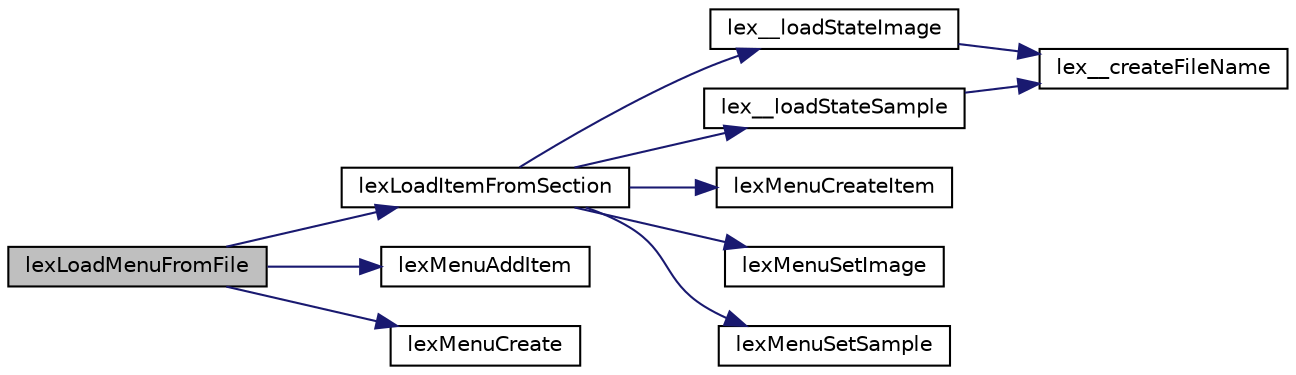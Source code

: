 digraph G
{
  edge [fontname="Helvetica",fontsize="10",labelfontname="Helvetica",labelfontsize="10"];
  node [fontname="Helvetica",fontsize="10",shape=record];
  rankdir=LR;
  Node1 [label="lexLoadMenuFromFile",height=0.2,width=0.4,color="black", fillcolor="grey75", style="filled" fontcolor="black"];
  Node1 -> Node2 [color="midnightblue",fontsize="10",style="solid",fontname="Helvetica"];
  Node2 [label="lexLoadItemFromSection",height=0.2,width=0.4,color="black", fillcolor="white", style="filled",URL="$lexmenu_8c.html#aa0eec9d940fb7595f52d0ea6455ff72c"];
  Node2 -> Node3 [color="midnightblue",fontsize="10",style="solid",fontname="Helvetica"];
  Node3 [label="lex__loadStateImage",height=0.2,width=0.4,color="black", fillcolor="white", style="filled",URL="$lexmenu_8c.html#a15b5639a3224f21591e955f87bd7a1c4"];
  Node3 -> Node4 [color="midnightblue",fontsize="10",style="solid",fontname="Helvetica"];
  Node4 [label="lex__createFileName",height=0.2,width=0.4,color="black", fillcolor="white", style="filled",URL="$lexmenu_8c.html#abb8990d8467dc548ac54843f1f907f9f"];
  Node2 -> Node5 [color="midnightblue",fontsize="10",style="solid",fontname="Helvetica"];
  Node5 [label="lex__loadStateSample",height=0.2,width=0.4,color="black", fillcolor="white", style="filled",URL="$lexmenu_8c.html#a869c3e9c49c5bcd791f3d1a93959e8dc"];
  Node5 -> Node4 [color="midnightblue",fontsize="10",style="solid",fontname="Helvetica"];
  Node2 -> Node6 [color="midnightblue",fontsize="10",style="solid",fontname="Helvetica"];
  Node6 [label="lexMenuCreateItem",height=0.2,width=0.4,color="black", fillcolor="white", style="filled",URL="$lexmenu_8c.html#ae9d6051519f6ea7849a6cd11f17a7bfc"];
  Node2 -> Node7 [color="midnightblue",fontsize="10",style="solid",fontname="Helvetica"];
  Node7 [label="lexMenuSetImage",height=0.2,width=0.4,color="black", fillcolor="white", style="filled",URL="$lexmenu_8c.html#af916a37137052fe231ca50c0279f4d3e"];
  Node2 -> Node8 [color="midnightblue",fontsize="10",style="solid",fontname="Helvetica"];
  Node8 [label="lexMenuSetSample",height=0.2,width=0.4,color="black", fillcolor="white", style="filled",URL="$lexmenu_8c.html#a467582820e1d439b498939b968176e4b"];
  Node1 -> Node9 [color="midnightblue",fontsize="10",style="solid",fontname="Helvetica"];
  Node9 [label="lexMenuAddItem",height=0.2,width=0.4,color="black", fillcolor="white", style="filled",URL="$lexmenu_8c.html#ae0f85bca351ec0b3706d5f03470c8681"];
  Node1 -> Node10 [color="midnightblue",fontsize="10",style="solid",fontname="Helvetica"];
  Node10 [label="lexMenuCreate",height=0.2,width=0.4,color="black", fillcolor="white", style="filled",URL="$lexmenu_8c.html#abaa36ee688a40336a5161eed5320b845"];
}

